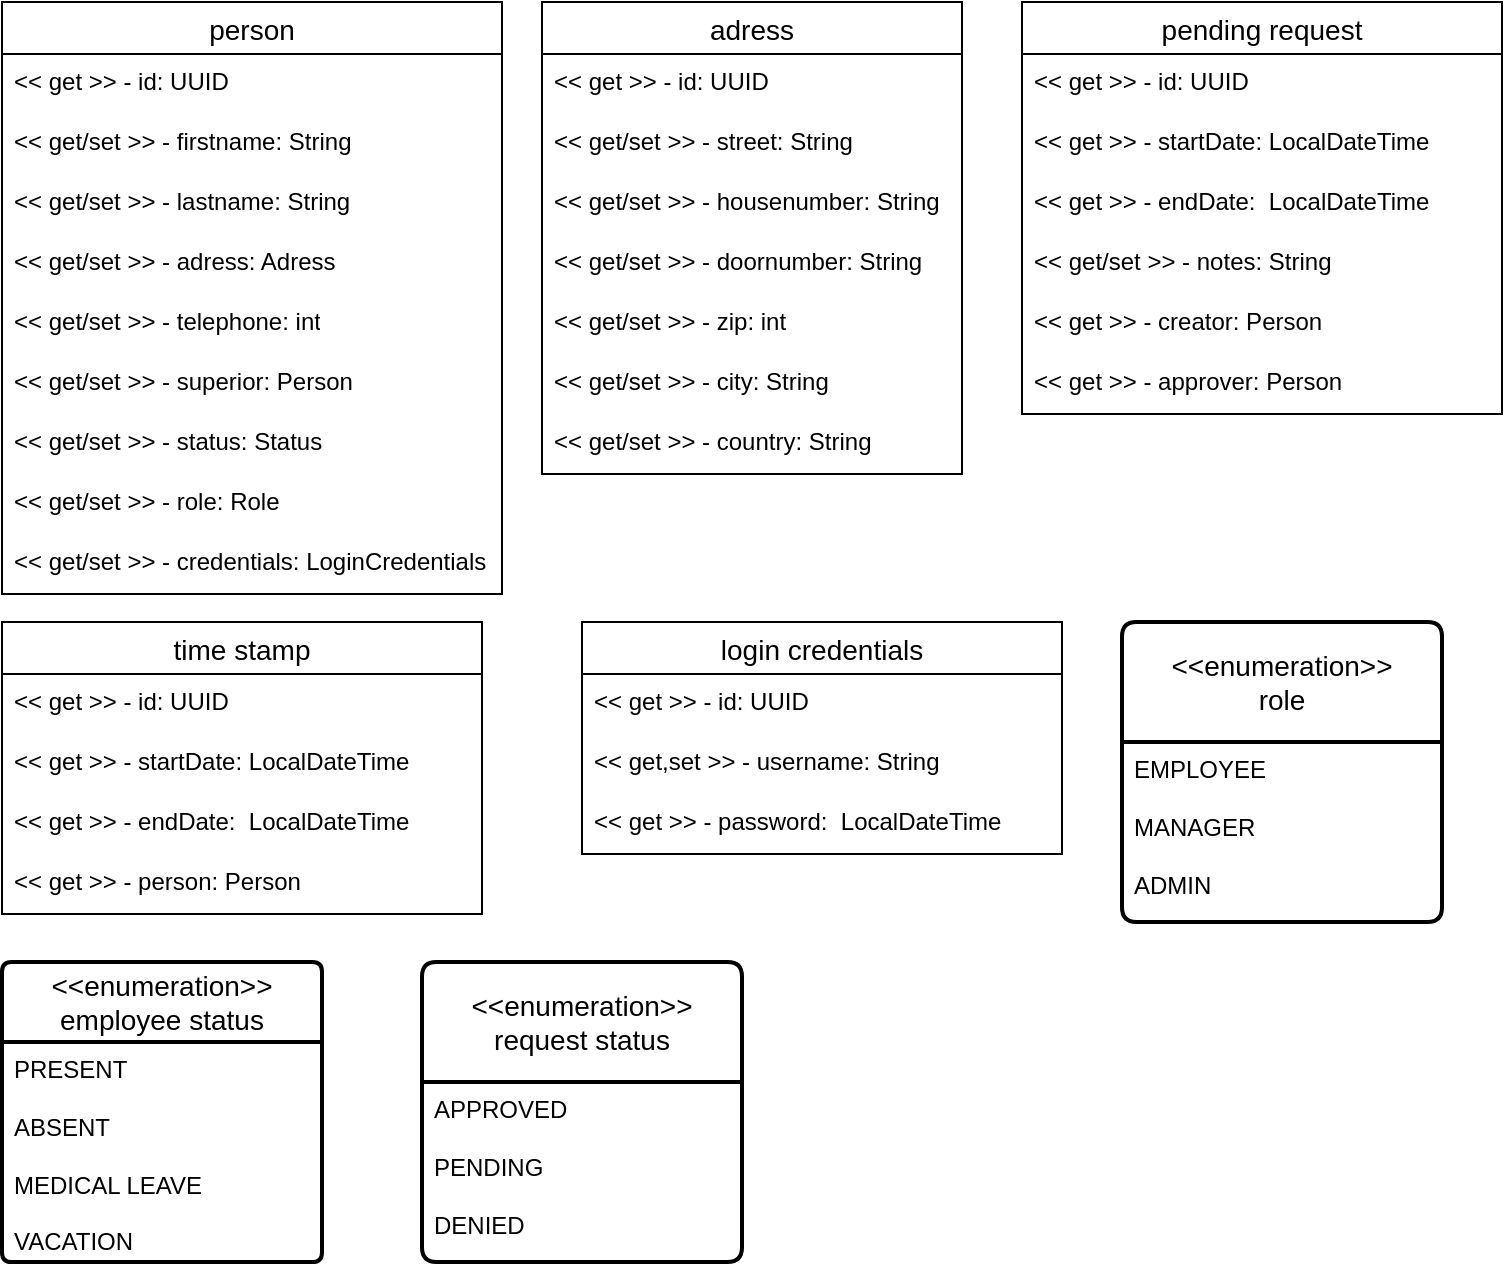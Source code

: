 <mxfile version="27.1.6">
  <diagram id="ja2QpUoTLKk753a-XGXp" name="Seite-1">
    <mxGraphModel dx="1226" dy="701" grid="1" gridSize="10" guides="1" tooltips="1" connect="1" arrows="1" fold="1" page="1" pageScale="1" pageWidth="827" pageHeight="1169" math="0" shadow="0">
      <root>
        <mxCell id="0" />
        <mxCell id="1" parent="0" />
        <mxCell id="PJoLYoHYTkCLaEyLwoLc-51" value="person" style="swimlane;fontStyle=0;childLayout=stackLayout;horizontal=1;startSize=26;horizontalStack=0;resizeParent=1;resizeParentMax=0;resizeLast=0;collapsible=1;marginBottom=0;align=center;fontSize=14;" vertex="1" parent="1">
          <mxGeometry x="20" y="50" width="250" height="296" as="geometry" />
        </mxCell>
        <mxCell id="PJoLYoHYTkCLaEyLwoLc-52" value="&amp;lt;&amp;lt; get &amp;gt;&amp;gt; - id: UUID" style="text;strokeColor=none;fillColor=none;spacingLeft=4;spacingRight=4;overflow=hidden;rotatable=0;points=[[0,0.5],[1,0.5]];portConstraint=eastwest;fontSize=12;whiteSpace=wrap;html=1;" vertex="1" parent="PJoLYoHYTkCLaEyLwoLc-51">
          <mxGeometry y="26" width="250" height="30" as="geometry" />
        </mxCell>
        <mxCell id="PJoLYoHYTkCLaEyLwoLc-71" value="&amp;lt;&amp;lt; get/set &amp;gt;&amp;gt; - firstname: String" style="text;strokeColor=none;fillColor=none;spacingLeft=4;spacingRight=4;overflow=hidden;rotatable=0;points=[[0,0.5],[1,0.5]];portConstraint=eastwest;fontSize=12;whiteSpace=wrap;html=1;" vertex="1" parent="PJoLYoHYTkCLaEyLwoLc-51">
          <mxGeometry y="56" width="250" height="30" as="geometry" />
        </mxCell>
        <mxCell id="PJoLYoHYTkCLaEyLwoLc-53" value="&amp;lt;&amp;lt; get/set &amp;gt;&amp;gt; - lastname: String" style="text;strokeColor=none;fillColor=none;spacingLeft=4;spacingRight=4;overflow=hidden;rotatable=0;points=[[0,0.5],[1,0.5]];portConstraint=eastwest;fontSize=12;whiteSpace=wrap;html=1;" vertex="1" parent="PJoLYoHYTkCLaEyLwoLc-51">
          <mxGeometry y="86" width="250" height="30" as="geometry" />
        </mxCell>
        <mxCell id="PJoLYoHYTkCLaEyLwoLc-54" value="&amp;lt;&amp;lt; get/set &amp;gt;&amp;gt; - adress: Adress" style="text;strokeColor=none;fillColor=none;spacingLeft=4;spacingRight=4;overflow=hidden;rotatable=0;points=[[0,0.5],[1,0.5]];portConstraint=eastwest;fontSize=12;whiteSpace=wrap;html=1;" vertex="1" parent="PJoLYoHYTkCLaEyLwoLc-51">
          <mxGeometry y="116" width="250" height="30" as="geometry" />
        </mxCell>
        <mxCell id="PJoLYoHYTkCLaEyLwoLc-55" value="&amp;lt;&amp;lt; get/set &amp;gt;&amp;gt; - telephone: int" style="text;strokeColor=none;fillColor=none;spacingLeft=4;spacingRight=4;overflow=hidden;rotatable=0;points=[[0,0.5],[1,0.5]];portConstraint=eastwest;fontSize=12;whiteSpace=wrap;html=1;" vertex="1" parent="PJoLYoHYTkCLaEyLwoLc-51">
          <mxGeometry y="146" width="250" height="30" as="geometry" />
        </mxCell>
        <mxCell id="PJoLYoHYTkCLaEyLwoLc-58" value="&amp;lt;&amp;lt; get/set &amp;gt;&amp;gt; - superior: Person" style="text;strokeColor=none;fillColor=none;spacingLeft=4;spacingRight=4;overflow=hidden;rotatable=0;points=[[0,0.5],[1,0.5]];portConstraint=eastwest;fontSize=12;whiteSpace=wrap;html=1;" vertex="1" parent="PJoLYoHYTkCLaEyLwoLc-51">
          <mxGeometry y="176" width="250" height="30" as="geometry" />
        </mxCell>
        <mxCell id="PJoLYoHYTkCLaEyLwoLc-59" value="&amp;lt;&amp;lt; get/set &amp;gt;&amp;gt; - status: Status" style="text;strokeColor=none;fillColor=none;spacingLeft=4;spacingRight=4;overflow=hidden;rotatable=0;points=[[0,0.5],[1,0.5]];portConstraint=eastwest;fontSize=12;whiteSpace=wrap;html=1;" vertex="1" parent="PJoLYoHYTkCLaEyLwoLc-51">
          <mxGeometry y="206" width="250" height="30" as="geometry" />
        </mxCell>
        <mxCell id="PJoLYoHYTkCLaEyLwoLc-60" value="&amp;lt;&amp;lt; get/set &amp;gt;&amp;gt; - role: Role" style="text;strokeColor=none;fillColor=none;spacingLeft=4;spacingRight=4;overflow=hidden;rotatable=0;points=[[0,0.5],[1,0.5]];portConstraint=eastwest;fontSize=12;whiteSpace=wrap;html=1;" vertex="1" parent="PJoLYoHYTkCLaEyLwoLc-51">
          <mxGeometry y="236" width="250" height="30" as="geometry" />
        </mxCell>
        <mxCell id="PJoLYoHYTkCLaEyLwoLc-61" value="&amp;lt;&amp;lt; get/set &amp;gt;&amp;gt; - credentials: LoginCredentials" style="text;strokeColor=none;fillColor=none;spacingLeft=4;spacingRight=4;overflow=hidden;rotatable=0;points=[[0,0.5],[1,0.5]];portConstraint=eastwest;fontSize=12;whiteSpace=wrap;html=1;" vertex="1" parent="PJoLYoHYTkCLaEyLwoLc-51">
          <mxGeometry y="266" width="250" height="30" as="geometry" />
        </mxCell>
        <mxCell id="PJoLYoHYTkCLaEyLwoLc-62" value="adress" style="swimlane;fontStyle=0;childLayout=stackLayout;horizontal=1;startSize=26;horizontalStack=0;resizeParent=1;resizeParentMax=0;resizeLast=0;collapsible=1;marginBottom=0;align=center;fontSize=14;" vertex="1" parent="1">
          <mxGeometry x="290" y="50" width="210" height="236" as="geometry" />
        </mxCell>
        <mxCell id="PJoLYoHYTkCLaEyLwoLc-63" value="&amp;lt;&amp;lt; get &amp;gt;&amp;gt; - id: UUID" style="text;strokeColor=none;fillColor=none;spacingLeft=4;spacingRight=4;overflow=hidden;rotatable=0;points=[[0,0.5],[1,0.5]];portConstraint=eastwest;fontSize=12;whiteSpace=wrap;html=1;" vertex="1" parent="PJoLYoHYTkCLaEyLwoLc-62">
          <mxGeometry y="26" width="210" height="30" as="geometry" />
        </mxCell>
        <mxCell id="PJoLYoHYTkCLaEyLwoLc-64" value="&amp;lt;&amp;lt; get/set &amp;gt;&amp;gt;&amp;nbsp;- street: String" style="text;strokeColor=none;fillColor=none;spacingLeft=4;spacingRight=4;overflow=hidden;rotatable=0;points=[[0,0.5],[1,0.5]];portConstraint=eastwest;fontSize=12;whiteSpace=wrap;html=1;" vertex="1" parent="PJoLYoHYTkCLaEyLwoLc-62">
          <mxGeometry y="56" width="210" height="30" as="geometry" />
        </mxCell>
        <mxCell id="PJoLYoHYTkCLaEyLwoLc-65" value="&amp;lt;&amp;lt; get/set &amp;gt;&amp;gt;&amp;nbsp;- housenumber: String" style="text;strokeColor=none;fillColor=none;spacingLeft=4;spacingRight=4;overflow=hidden;rotatable=0;points=[[0,0.5],[1,0.5]];portConstraint=eastwest;fontSize=12;whiteSpace=wrap;html=1;" vertex="1" parent="PJoLYoHYTkCLaEyLwoLc-62">
          <mxGeometry y="86" width="210" height="30" as="geometry" />
        </mxCell>
        <mxCell id="PJoLYoHYTkCLaEyLwoLc-66" value="&amp;lt;&amp;lt; get/set &amp;gt;&amp;gt;&amp;nbsp;- doornumber: String" style="text;strokeColor=none;fillColor=none;spacingLeft=4;spacingRight=4;overflow=hidden;rotatable=0;points=[[0,0.5],[1,0.5]];portConstraint=eastwest;fontSize=12;whiteSpace=wrap;html=1;" vertex="1" parent="PJoLYoHYTkCLaEyLwoLc-62">
          <mxGeometry y="116" width="210" height="30" as="geometry" />
        </mxCell>
        <mxCell id="PJoLYoHYTkCLaEyLwoLc-67" value="&amp;lt;&amp;lt; get/set &amp;gt;&amp;gt;&amp;nbsp;- zip: int" style="text;strokeColor=none;fillColor=none;spacingLeft=4;spacingRight=4;overflow=hidden;rotatable=0;points=[[0,0.5],[1,0.5]];portConstraint=eastwest;fontSize=12;whiteSpace=wrap;html=1;" vertex="1" parent="PJoLYoHYTkCLaEyLwoLc-62">
          <mxGeometry y="146" width="210" height="30" as="geometry" />
        </mxCell>
        <mxCell id="PJoLYoHYTkCLaEyLwoLc-68" value="&amp;lt;&amp;lt; get/set &amp;gt;&amp;gt;&amp;nbsp;- city: String" style="text;strokeColor=none;fillColor=none;spacingLeft=4;spacingRight=4;overflow=hidden;rotatable=0;points=[[0,0.5],[1,0.5]];portConstraint=eastwest;fontSize=12;whiteSpace=wrap;html=1;" vertex="1" parent="PJoLYoHYTkCLaEyLwoLc-62">
          <mxGeometry y="176" width="210" height="30" as="geometry" />
        </mxCell>
        <mxCell id="PJoLYoHYTkCLaEyLwoLc-69" value="&amp;lt;&amp;lt; get/set &amp;gt;&amp;gt;&amp;nbsp;- country: String" style="text;strokeColor=none;fillColor=none;spacingLeft=4;spacingRight=4;overflow=hidden;rotatable=0;points=[[0,0.5],[1,0.5]];portConstraint=eastwest;fontSize=12;whiteSpace=wrap;html=1;" vertex="1" parent="PJoLYoHYTkCLaEyLwoLc-62">
          <mxGeometry y="206" width="210" height="30" as="geometry" />
        </mxCell>
        <mxCell id="PJoLYoHYTkCLaEyLwoLc-72" value="pending request" style="swimlane;fontStyle=0;childLayout=stackLayout;horizontal=1;startSize=26;horizontalStack=0;resizeParent=1;resizeParentMax=0;resizeLast=0;collapsible=1;marginBottom=0;align=center;fontSize=14;" vertex="1" parent="1">
          <mxGeometry x="530" y="50" width="240" height="206" as="geometry" />
        </mxCell>
        <mxCell id="PJoLYoHYTkCLaEyLwoLc-73" value="&amp;lt;&amp;lt; get &amp;gt;&amp;gt; - id: UUID" style="text;strokeColor=none;fillColor=none;spacingLeft=4;spacingRight=4;overflow=hidden;rotatable=0;points=[[0,0.5],[1,0.5]];portConstraint=eastwest;fontSize=12;whiteSpace=wrap;html=1;" vertex="1" parent="PJoLYoHYTkCLaEyLwoLc-72">
          <mxGeometry y="26" width="240" height="30" as="geometry" />
        </mxCell>
        <mxCell id="PJoLYoHYTkCLaEyLwoLc-74" value="&amp;lt;&amp;lt; get &amp;gt;&amp;gt;&amp;nbsp;- startDate: LocalDateTime" style="text;strokeColor=none;fillColor=none;spacingLeft=4;spacingRight=4;overflow=hidden;rotatable=0;points=[[0,0.5],[1,0.5]];portConstraint=eastwest;fontSize=12;whiteSpace=wrap;html=1;" vertex="1" parent="PJoLYoHYTkCLaEyLwoLc-72">
          <mxGeometry y="56" width="240" height="30" as="geometry" />
        </mxCell>
        <mxCell id="PJoLYoHYTkCLaEyLwoLc-75" value="&amp;lt;&amp;lt; get &amp;gt;&amp;gt;&amp;nbsp;- endDate:&amp;nbsp;&amp;nbsp;LocalDateTime" style="text;strokeColor=none;fillColor=none;spacingLeft=4;spacingRight=4;overflow=hidden;rotatable=0;points=[[0,0.5],[1,0.5]];portConstraint=eastwest;fontSize=12;whiteSpace=wrap;html=1;" vertex="1" parent="PJoLYoHYTkCLaEyLwoLc-72">
          <mxGeometry y="86" width="240" height="30" as="geometry" />
        </mxCell>
        <mxCell id="PJoLYoHYTkCLaEyLwoLc-76" value="&amp;lt;&amp;lt; get/set &amp;gt;&amp;gt;&amp;nbsp;- notes: String" style="text;strokeColor=none;fillColor=none;spacingLeft=4;spacingRight=4;overflow=hidden;rotatable=0;points=[[0,0.5],[1,0.5]];portConstraint=eastwest;fontSize=12;whiteSpace=wrap;html=1;" vertex="1" parent="PJoLYoHYTkCLaEyLwoLc-72">
          <mxGeometry y="116" width="240" height="30" as="geometry" />
        </mxCell>
        <mxCell id="PJoLYoHYTkCLaEyLwoLc-77" value="&amp;lt;&amp;lt; get &amp;gt;&amp;gt;&amp;nbsp;- creator: Person" style="text;strokeColor=none;fillColor=none;spacingLeft=4;spacingRight=4;overflow=hidden;rotatable=0;points=[[0,0.5],[1,0.5]];portConstraint=eastwest;fontSize=12;whiteSpace=wrap;html=1;" vertex="1" parent="PJoLYoHYTkCLaEyLwoLc-72">
          <mxGeometry y="146" width="240" height="30" as="geometry" />
        </mxCell>
        <mxCell id="PJoLYoHYTkCLaEyLwoLc-78" value="&amp;lt;&amp;lt; get &amp;gt;&amp;gt;&amp;nbsp;- approver: Person" style="text;strokeColor=none;fillColor=none;spacingLeft=4;spacingRight=4;overflow=hidden;rotatable=0;points=[[0,0.5],[1,0.5]];portConstraint=eastwest;fontSize=12;whiteSpace=wrap;html=1;" vertex="1" parent="PJoLYoHYTkCLaEyLwoLc-72">
          <mxGeometry y="176" width="240" height="30" as="geometry" />
        </mxCell>
        <mxCell id="PJoLYoHYTkCLaEyLwoLc-80" value="time stamp" style="swimlane;fontStyle=0;childLayout=stackLayout;horizontal=1;startSize=26;horizontalStack=0;resizeParent=1;resizeParentMax=0;resizeLast=0;collapsible=1;marginBottom=0;align=center;fontSize=14;" vertex="1" parent="1">
          <mxGeometry x="20" y="360" width="240" height="146" as="geometry" />
        </mxCell>
        <mxCell id="PJoLYoHYTkCLaEyLwoLc-81" value="&amp;lt;&amp;lt; get &amp;gt;&amp;gt; - id: UUID" style="text;strokeColor=none;fillColor=none;spacingLeft=4;spacingRight=4;overflow=hidden;rotatable=0;points=[[0,0.5],[1,0.5]];portConstraint=eastwest;fontSize=12;whiteSpace=wrap;html=1;" vertex="1" parent="PJoLYoHYTkCLaEyLwoLc-80">
          <mxGeometry y="26" width="240" height="30" as="geometry" />
        </mxCell>
        <mxCell id="PJoLYoHYTkCLaEyLwoLc-82" value="&amp;lt;&amp;lt; get &amp;gt;&amp;gt;&amp;nbsp;- startDate: LocalDateTime" style="text;strokeColor=none;fillColor=none;spacingLeft=4;spacingRight=4;overflow=hidden;rotatable=0;points=[[0,0.5],[1,0.5]];portConstraint=eastwest;fontSize=12;whiteSpace=wrap;html=1;" vertex="1" parent="PJoLYoHYTkCLaEyLwoLc-80">
          <mxGeometry y="56" width="240" height="30" as="geometry" />
        </mxCell>
        <mxCell id="PJoLYoHYTkCLaEyLwoLc-83" value="&amp;lt;&amp;lt; get &amp;gt;&amp;gt;&amp;nbsp;- endDate:&amp;nbsp;&amp;nbsp;LocalDateTime" style="text;strokeColor=none;fillColor=none;spacingLeft=4;spacingRight=4;overflow=hidden;rotatable=0;points=[[0,0.5],[1,0.5]];portConstraint=eastwest;fontSize=12;whiteSpace=wrap;html=1;" vertex="1" parent="PJoLYoHYTkCLaEyLwoLc-80">
          <mxGeometry y="86" width="240" height="30" as="geometry" />
        </mxCell>
        <mxCell id="PJoLYoHYTkCLaEyLwoLc-85" value="&amp;lt;&amp;lt; get &amp;gt;&amp;gt;&amp;nbsp;- person: Person" style="text;strokeColor=none;fillColor=none;spacingLeft=4;spacingRight=4;overflow=hidden;rotatable=0;points=[[0,0.5],[1,0.5]];portConstraint=eastwest;fontSize=12;whiteSpace=wrap;html=1;" vertex="1" parent="PJoLYoHYTkCLaEyLwoLc-80">
          <mxGeometry y="116" width="240" height="30" as="geometry" />
        </mxCell>
        <mxCell id="PJoLYoHYTkCLaEyLwoLc-87" value="login credentials" style="swimlane;fontStyle=0;childLayout=stackLayout;horizontal=1;startSize=26;horizontalStack=0;resizeParent=1;resizeParentMax=0;resizeLast=0;collapsible=1;marginBottom=0;align=center;fontSize=14;" vertex="1" parent="1">
          <mxGeometry x="310" y="360" width="240" height="116" as="geometry" />
        </mxCell>
        <mxCell id="PJoLYoHYTkCLaEyLwoLc-88" value="&amp;lt;&amp;lt; get &amp;gt;&amp;gt; - id: UUID" style="text;strokeColor=none;fillColor=none;spacingLeft=4;spacingRight=4;overflow=hidden;rotatable=0;points=[[0,0.5],[1,0.5]];portConstraint=eastwest;fontSize=12;whiteSpace=wrap;html=1;" vertex="1" parent="PJoLYoHYTkCLaEyLwoLc-87">
          <mxGeometry y="26" width="240" height="30" as="geometry" />
        </mxCell>
        <mxCell id="PJoLYoHYTkCLaEyLwoLc-89" value="&amp;lt;&amp;lt; get,set &amp;gt;&amp;gt;&amp;nbsp;- username: String" style="text;strokeColor=none;fillColor=none;spacingLeft=4;spacingRight=4;overflow=hidden;rotatable=0;points=[[0,0.5],[1,0.5]];portConstraint=eastwest;fontSize=12;whiteSpace=wrap;html=1;" vertex="1" parent="PJoLYoHYTkCLaEyLwoLc-87">
          <mxGeometry y="56" width="240" height="30" as="geometry" />
        </mxCell>
        <mxCell id="PJoLYoHYTkCLaEyLwoLc-90" value="&amp;lt;&amp;lt; get &amp;gt;&amp;gt;&amp;nbsp;- password:&amp;nbsp;&amp;nbsp;LocalDateTime" style="text;strokeColor=none;fillColor=none;spacingLeft=4;spacingRight=4;overflow=hidden;rotatable=0;points=[[0,0.5],[1,0.5]];portConstraint=eastwest;fontSize=12;whiteSpace=wrap;html=1;" vertex="1" parent="PJoLYoHYTkCLaEyLwoLc-87">
          <mxGeometry y="86" width="240" height="30" as="geometry" />
        </mxCell>
        <mxCell id="PJoLYoHYTkCLaEyLwoLc-116" value="&amp;lt;&amp;lt;enumeration&amp;gt;&amp;gt;&lt;div&gt;role&lt;/div&gt;" style="swimlane;childLayout=stackLayout;horizontal=1;startSize=60;horizontalStack=0;rounded=1;fontSize=14;fontStyle=0;strokeWidth=2;resizeParent=0;resizeLast=1;shadow=0;dashed=0;align=center;arcSize=4;whiteSpace=wrap;html=1;" vertex="1" parent="1">
          <mxGeometry x="580" y="360" width="160" height="150" as="geometry" />
        </mxCell>
        <mxCell id="PJoLYoHYTkCLaEyLwoLc-117" value="EMPLOYEE&lt;div&gt;&lt;br&gt;&lt;/div&gt;&lt;div&gt;MANAGER&lt;/div&gt;&lt;div&gt;&lt;br&gt;&lt;/div&gt;&lt;div&gt;ADMIN&lt;/div&gt;" style="align=left;strokeColor=none;fillColor=none;spacingLeft=4;spacingRight=4;fontSize=12;verticalAlign=top;resizable=0;rotatable=0;part=1;html=1;whiteSpace=wrap;" vertex="1" parent="PJoLYoHYTkCLaEyLwoLc-116">
          <mxGeometry y="60" width="160" height="90" as="geometry" />
        </mxCell>
        <mxCell id="PJoLYoHYTkCLaEyLwoLc-119" value="&amp;lt;&amp;lt;enumeration&amp;gt;&amp;gt;&lt;div&gt;employee status&lt;/div&gt;" style="swimlane;childLayout=stackLayout;horizontal=1;startSize=40;horizontalStack=0;rounded=1;fontSize=14;fontStyle=0;strokeWidth=2;resizeParent=0;resizeLast=1;shadow=0;dashed=0;align=center;arcSize=4;whiteSpace=wrap;html=1;" vertex="1" parent="1">
          <mxGeometry x="20" y="530" width="160" height="150" as="geometry" />
        </mxCell>
        <mxCell id="PJoLYoHYTkCLaEyLwoLc-120" value="&lt;div&gt;PRESENT&lt;/div&gt;&lt;div&gt;&lt;br&gt;&lt;/div&gt;&lt;div&gt;ABSENT&lt;/div&gt;&lt;div&gt;&lt;br&gt;&lt;/div&gt;&lt;div&gt;MEDICAL LEAVE&lt;/div&gt;&lt;div&gt;&lt;br&gt;&lt;/div&gt;&lt;div&gt;VACATION&lt;/div&gt;" style="align=left;strokeColor=none;fillColor=none;spacingLeft=4;spacingRight=4;fontSize=12;verticalAlign=top;resizable=0;rotatable=0;part=1;html=1;whiteSpace=wrap;" vertex="1" parent="PJoLYoHYTkCLaEyLwoLc-119">
          <mxGeometry y="40" width="160" height="110" as="geometry" />
        </mxCell>
        <mxCell id="PJoLYoHYTkCLaEyLwoLc-130" value="&amp;lt;&amp;lt;enumeration&amp;gt;&amp;gt;&lt;div&gt;request status&lt;/div&gt;" style="swimlane;childLayout=stackLayout;horizontal=1;startSize=60;horizontalStack=0;rounded=1;fontSize=14;fontStyle=0;strokeWidth=2;resizeParent=0;resizeLast=1;shadow=0;dashed=0;align=center;arcSize=4;whiteSpace=wrap;html=1;" vertex="1" parent="1">
          <mxGeometry x="230" y="530" width="160" height="150" as="geometry" />
        </mxCell>
        <mxCell id="PJoLYoHYTkCLaEyLwoLc-131" value="APPROVED&lt;div&gt;&lt;br&gt;&lt;/div&gt;&lt;div&gt;PENDING&lt;/div&gt;&lt;div&gt;&lt;br&gt;&lt;/div&gt;&lt;div&gt;DENIED&lt;/div&gt;" style="align=left;strokeColor=none;fillColor=none;spacingLeft=4;spacingRight=4;fontSize=12;verticalAlign=top;resizable=0;rotatable=0;part=1;html=1;whiteSpace=wrap;" vertex="1" parent="PJoLYoHYTkCLaEyLwoLc-130">
          <mxGeometry y="60" width="160" height="90" as="geometry" />
        </mxCell>
      </root>
    </mxGraphModel>
  </diagram>
</mxfile>
